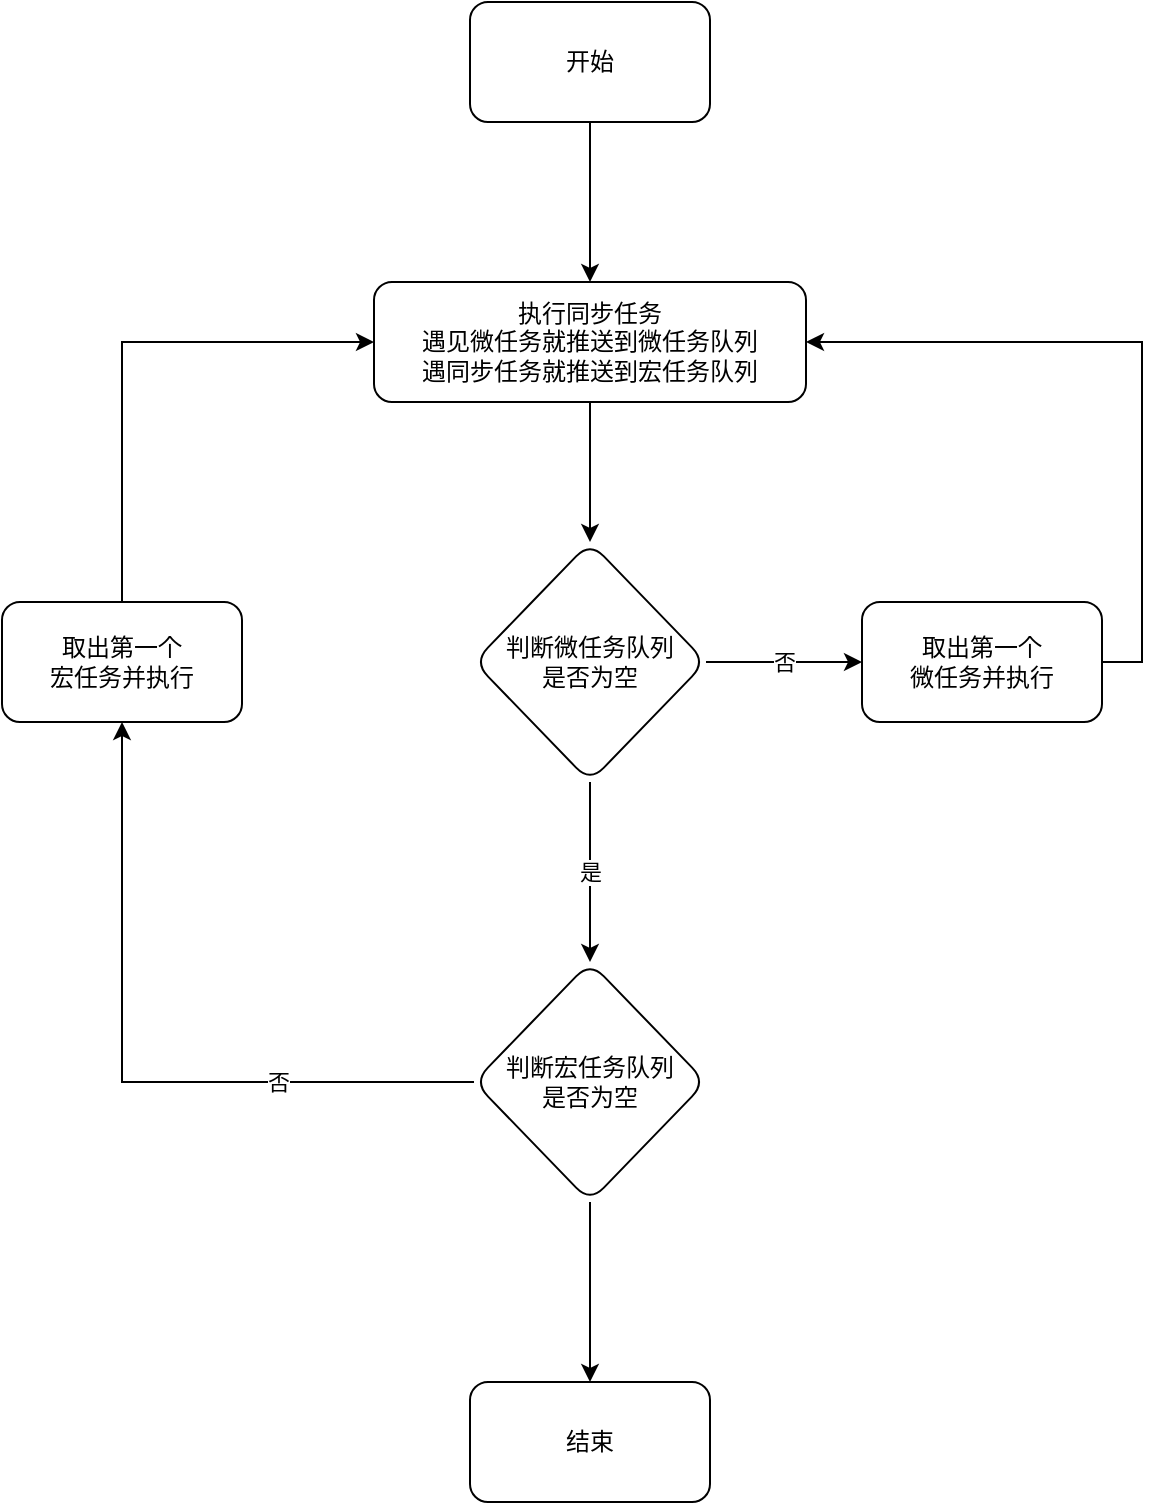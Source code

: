 <mxfile version="18.1.1" type="github">
  <diagram id="cPZTPYuyqxxZ5XNj8B2s" name="第 1 页">
    <mxGraphModel dx="1038" dy="539" grid="1" gridSize="10" guides="1" tooltips="1" connect="1" arrows="1" fold="1" page="1" pageScale="1" pageWidth="827" pageHeight="1169" math="0" shadow="0">
      <root>
        <mxCell id="0" />
        <mxCell id="1" parent="0" />
        <mxCell id="QQ-1s_3Bz6LFpWNVN3Y0-3" value="" style="edgeStyle=orthogonalEdgeStyle;rounded=0;orthogonalLoop=1;jettySize=auto;html=1;" edge="1" parent="1" source="QQ-1s_3Bz6LFpWNVN3Y0-1" target="QQ-1s_3Bz6LFpWNVN3Y0-2">
          <mxGeometry relative="1" as="geometry" />
        </mxCell>
        <mxCell id="QQ-1s_3Bz6LFpWNVN3Y0-1" value="开始" style="rounded=1;whiteSpace=wrap;html=1;" vertex="1" parent="1">
          <mxGeometry x="354" y="40" width="120" height="60" as="geometry" />
        </mxCell>
        <mxCell id="QQ-1s_3Bz6LFpWNVN3Y0-5" value="" style="edgeStyle=orthogonalEdgeStyle;rounded=0;orthogonalLoop=1;jettySize=auto;html=1;" edge="1" parent="1" source="QQ-1s_3Bz6LFpWNVN3Y0-2" target="QQ-1s_3Bz6LFpWNVN3Y0-4">
          <mxGeometry relative="1" as="geometry" />
        </mxCell>
        <mxCell id="QQ-1s_3Bz6LFpWNVN3Y0-2" value="执行同步任务&lt;br&gt;遇见微任务就推送到微任务队列&lt;br&gt;遇同步任务就推送到宏任务队列" style="whiteSpace=wrap;html=1;rounded=1;" vertex="1" parent="1">
          <mxGeometry x="306" y="180" width="216" height="60" as="geometry" />
        </mxCell>
        <mxCell id="QQ-1s_3Bz6LFpWNVN3Y0-7" value="是" style="edgeStyle=orthogonalEdgeStyle;rounded=0;orthogonalLoop=1;jettySize=auto;html=1;" edge="1" parent="1" source="QQ-1s_3Bz6LFpWNVN3Y0-4" target="QQ-1s_3Bz6LFpWNVN3Y0-6">
          <mxGeometry relative="1" as="geometry" />
        </mxCell>
        <mxCell id="QQ-1s_3Bz6LFpWNVN3Y0-9" value="否" style="edgeStyle=orthogonalEdgeStyle;rounded=0;orthogonalLoop=1;jettySize=auto;html=1;" edge="1" parent="1" source="QQ-1s_3Bz6LFpWNVN3Y0-4" target="QQ-1s_3Bz6LFpWNVN3Y0-8">
          <mxGeometry relative="1" as="geometry" />
        </mxCell>
        <mxCell id="QQ-1s_3Bz6LFpWNVN3Y0-4" value="判断微任务队列&lt;br&gt;是否为空" style="rhombus;whiteSpace=wrap;html=1;rounded=1;" vertex="1" parent="1">
          <mxGeometry x="356" y="310" width="116" height="120" as="geometry" />
        </mxCell>
        <mxCell id="QQ-1s_3Bz6LFpWNVN3Y0-12" value="否" style="edgeStyle=orthogonalEdgeStyle;rounded=0;orthogonalLoop=1;jettySize=auto;html=1;" edge="1" parent="1" source="QQ-1s_3Bz6LFpWNVN3Y0-6" target="QQ-1s_3Bz6LFpWNVN3Y0-11">
          <mxGeometry x="-0.447" relative="1" as="geometry">
            <mxPoint as="offset" />
          </mxGeometry>
        </mxCell>
        <mxCell id="QQ-1s_3Bz6LFpWNVN3Y0-14" value="" style="edgeStyle=orthogonalEdgeStyle;rounded=0;orthogonalLoop=1;jettySize=auto;html=1;" edge="1" parent="1" source="QQ-1s_3Bz6LFpWNVN3Y0-6" target="QQ-1s_3Bz6LFpWNVN3Y0-13">
          <mxGeometry relative="1" as="geometry" />
        </mxCell>
        <mxCell id="QQ-1s_3Bz6LFpWNVN3Y0-6" value="判断宏任务队列&lt;br&gt;是否为空" style="rhombus;whiteSpace=wrap;html=1;rounded=1;" vertex="1" parent="1">
          <mxGeometry x="356" y="520" width="116" height="120" as="geometry" />
        </mxCell>
        <mxCell id="QQ-1s_3Bz6LFpWNVN3Y0-10" style="edgeStyle=orthogonalEdgeStyle;rounded=0;orthogonalLoop=1;jettySize=auto;html=1;exitX=1;exitY=0.5;exitDx=0;exitDy=0;entryX=1;entryY=0.5;entryDx=0;entryDy=0;" edge="1" parent="1" source="QQ-1s_3Bz6LFpWNVN3Y0-8" target="QQ-1s_3Bz6LFpWNVN3Y0-2">
          <mxGeometry relative="1" as="geometry" />
        </mxCell>
        <mxCell id="QQ-1s_3Bz6LFpWNVN3Y0-8" value="取出第一个&lt;br&gt;微任务并执行" style="whiteSpace=wrap;html=1;rounded=1;" vertex="1" parent="1">
          <mxGeometry x="550" y="340" width="120" height="60" as="geometry" />
        </mxCell>
        <mxCell id="QQ-1s_3Bz6LFpWNVN3Y0-15" style="edgeStyle=orthogonalEdgeStyle;rounded=0;orthogonalLoop=1;jettySize=auto;html=1;exitX=0.5;exitY=0;exitDx=0;exitDy=0;entryX=0;entryY=0.5;entryDx=0;entryDy=0;" edge="1" parent="1" source="QQ-1s_3Bz6LFpWNVN3Y0-11" target="QQ-1s_3Bz6LFpWNVN3Y0-2">
          <mxGeometry relative="1" as="geometry" />
        </mxCell>
        <mxCell id="QQ-1s_3Bz6LFpWNVN3Y0-11" value="&lt;span style=&quot;&quot;&gt;取出第一个&lt;/span&gt;&lt;br style=&quot;&quot;&gt;&lt;span style=&quot;&quot;&gt;宏任务并执行&lt;/span&gt;" style="whiteSpace=wrap;html=1;rounded=1;" vertex="1" parent="1">
          <mxGeometry x="120" y="340" width="120" height="60" as="geometry" />
        </mxCell>
        <mxCell id="QQ-1s_3Bz6LFpWNVN3Y0-13" value="结束" style="whiteSpace=wrap;html=1;rounded=1;" vertex="1" parent="1">
          <mxGeometry x="354" y="730" width="120" height="60" as="geometry" />
        </mxCell>
      </root>
    </mxGraphModel>
  </diagram>
</mxfile>
